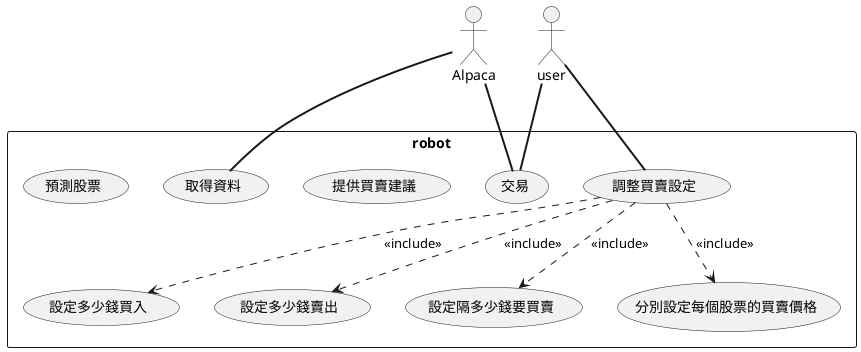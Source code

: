 ' @startuml test
' (*)-->[with name & passowrd]"login"

' if "user exist" then
' --> [token]"edit /show user info/reset pw"
' -right-> (*)

' else
' -> [token]"logout"
' -right-> (*)

' else
' -> [token]"add task"
' -> [token]"update/delete task"
' -.>(*)
' @enduml

@startuml robot
' define use case
rectangle robot {
    usecase 取得資料
    usecase 交易
    usecase 提供買賣建議
    usecase 調整買賣設定
        usecase 設定多少錢買入
        usecase 設定多少錢賣出
        usecase 設定隔多少錢要買賣
        usecase 分別設定每個股票的買賣價格
    usecase 預測股票

}

' define actor
actor Alpaca
actor user

' line
Alpaca == 取得資料
Alpaca == 交易

user == 交易
user == 調整買賣設定
    調整買賣設定 -.> 設定多少錢買入 : <<include>>
    調整買賣設定 -.> 設定多少錢賣出 : <<include>>
    調整買賣設定 -.> 設定隔多少錢要買賣 : <<include>>
    調整買賣設定 -.> 分別設定每個股票的買賣價格 : <<include>>



@enduml
